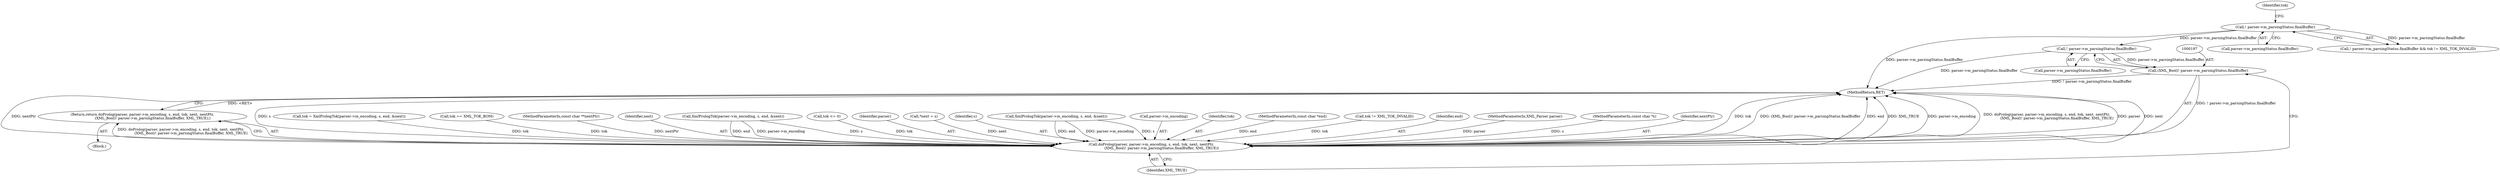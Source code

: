 digraph "0_libexpat_c20b758c332d9a13afbbb276d30db1d183a85d43_0@API" {
"1000198" [label="(Call,! parser->m_parsingStatus.finalBuffer)"];
"1000130" [label="(Call,! parser->m_parsingStatus.finalBuffer)"];
"1000196" [label="(Call,(XML_Bool)! parser->m_parsingStatus.finalBuffer)"];
"1000186" [label="(Call,doProlog(parser, parser->m_encoding, s, end, tok, next, nextPtr,\n                  (XML_Bool)! parser->m_parsingStatus.finalBuffer, XML_TRUE))"];
"1000185" [label="(Return,return doProlog(parser, parser->m_encoding, s, end, tok, next, nextPtr,\n                  (XML_Bool)! parser->m_parsingStatus.finalBuffer, XML_TRUE);)"];
"1000199" [label="(Call,parser->m_parsingStatus.finalBuffer)"];
"1000137" [label="(Identifier,tok)"];
"1000170" [label="(Call,tok = XmlPrologTok(parser->m_encoding, s, end, &next))"];
"1000107" [label="(Block,)"];
"1000163" [label="(Call,tok == XML_TOK_BOM)"];
"1000106" [label="(MethodParameterIn,const char **nextPtr)"];
"1000194" [label="(Identifier,next)"];
"1000172" [label="(Call,XmlPrologTok(parser->m_encoding, s, end, &next))"];
"1000130" [label="(Call,! parser->m_parsingStatus.finalBuffer)"];
"1000124" [label="(Call,tok <= 0)"];
"1000131" [label="(Call,parser->m_parsingStatus.finalBuffer)"];
"1000187" [label="(Identifier,parser)"];
"1000109" [label="(Call,*next = s)"];
"1000191" [label="(Identifier,s)"];
"1000196" [label="(Call,(XML_Bool)! parser->m_parsingStatus.finalBuffer)"];
"1000115" [label="(Call,XmlPrologTok(parser->m_encoding, s, end, &next))"];
"1000204" [label="(Identifier,XML_TRUE)"];
"1000188" [label="(Call,parser->m_encoding)"];
"1000193" [label="(Identifier,tok)"];
"1000105" [label="(MethodParameterIn,const char *end)"];
"1000136" [label="(Call,tok != XML_TOK_INVALID)"];
"1000192" [label="(Identifier,end)"];
"1000129" [label="(Call,! parser->m_parsingStatus.finalBuffer && tok != XML_TOK_INVALID)"];
"1000103" [label="(MethodParameterIn,XML_Parser parser)"];
"1000104" [label="(MethodParameterIn,const char *s)"];
"1000205" [label="(MethodReturn,RET)"];
"1000195" [label="(Identifier,nextPtr)"];
"1000185" [label="(Return,return doProlog(parser, parser->m_encoding, s, end, tok, next, nextPtr,\n                  (XML_Bool)! parser->m_parsingStatus.finalBuffer, XML_TRUE);)"];
"1000198" [label="(Call,! parser->m_parsingStatus.finalBuffer)"];
"1000186" [label="(Call,doProlog(parser, parser->m_encoding, s, end, tok, next, nextPtr,\n                  (XML_Bool)! parser->m_parsingStatus.finalBuffer, XML_TRUE))"];
"1000198" -> "1000196"  [label="AST: "];
"1000198" -> "1000199"  [label="CFG: "];
"1000199" -> "1000198"  [label="AST: "];
"1000196" -> "1000198"  [label="CFG: "];
"1000198" -> "1000205"  [label="DDG: parser->m_parsingStatus.finalBuffer"];
"1000198" -> "1000196"  [label="DDG: parser->m_parsingStatus.finalBuffer"];
"1000130" -> "1000198"  [label="DDG: parser->m_parsingStatus.finalBuffer"];
"1000130" -> "1000129"  [label="AST: "];
"1000130" -> "1000131"  [label="CFG: "];
"1000131" -> "1000130"  [label="AST: "];
"1000137" -> "1000130"  [label="CFG: "];
"1000129" -> "1000130"  [label="CFG: "];
"1000130" -> "1000205"  [label="DDG: parser->m_parsingStatus.finalBuffer"];
"1000130" -> "1000129"  [label="DDG: parser->m_parsingStatus.finalBuffer"];
"1000196" -> "1000186"  [label="AST: "];
"1000197" -> "1000196"  [label="AST: "];
"1000204" -> "1000196"  [label="CFG: "];
"1000196" -> "1000205"  [label="DDG: ! parser->m_parsingStatus.finalBuffer"];
"1000196" -> "1000186"  [label="DDG: ! parser->m_parsingStatus.finalBuffer"];
"1000186" -> "1000185"  [label="AST: "];
"1000186" -> "1000204"  [label="CFG: "];
"1000187" -> "1000186"  [label="AST: "];
"1000188" -> "1000186"  [label="AST: "];
"1000191" -> "1000186"  [label="AST: "];
"1000192" -> "1000186"  [label="AST: "];
"1000193" -> "1000186"  [label="AST: "];
"1000194" -> "1000186"  [label="AST: "];
"1000195" -> "1000186"  [label="AST: "];
"1000204" -> "1000186"  [label="AST: "];
"1000185" -> "1000186"  [label="CFG: "];
"1000186" -> "1000205"  [label="DDG: parser->m_encoding"];
"1000186" -> "1000205"  [label="DDG: doProlog(parser, parser->m_encoding, s, end, tok, next, nextPtr,\n                  (XML_Bool)! parser->m_parsingStatus.finalBuffer, XML_TRUE)"];
"1000186" -> "1000205"  [label="DDG: parser"];
"1000186" -> "1000205"  [label="DDG: next"];
"1000186" -> "1000205"  [label="DDG: nextPtr"];
"1000186" -> "1000205"  [label="DDG: s"];
"1000186" -> "1000205"  [label="DDG: tok"];
"1000186" -> "1000205"  [label="DDG: (XML_Bool)! parser->m_parsingStatus.finalBuffer"];
"1000186" -> "1000205"  [label="DDG: end"];
"1000186" -> "1000205"  [label="DDG: XML_TRUE"];
"1000186" -> "1000185"  [label="DDG: doProlog(parser, parser->m_encoding, s, end, tok, next, nextPtr,\n                  (XML_Bool)! parser->m_parsingStatus.finalBuffer, XML_TRUE)"];
"1000103" -> "1000186"  [label="DDG: parser"];
"1000172" -> "1000186"  [label="DDG: parser->m_encoding"];
"1000172" -> "1000186"  [label="DDG: s"];
"1000172" -> "1000186"  [label="DDG: end"];
"1000115" -> "1000186"  [label="DDG: parser->m_encoding"];
"1000115" -> "1000186"  [label="DDG: s"];
"1000115" -> "1000186"  [label="DDG: end"];
"1000104" -> "1000186"  [label="DDG: s"];
"1000105" -> "1000186"  [label="DDG: end"];
"1000163" -> "1000186"  [label="DDG: tok"];
"1000124" -> "1000186"  [label="DDG: tok"];
"1000170" -> "1000186"  [label="DDG: tok"];
"1000136" -> "1000186"  [label="DDG: tok"];
"1000109" -> "1000186"  [label="DDG: next"];
"1000106" -> "1000186"  [label="DDG: nextPtr"];
"1000185" -> "1000107"  [label="AST: "];
"1000205" -> "1000185"  [label="CFG: "];
"1000185" -> "1000205"  [label="DDG: <RET>"];
}
